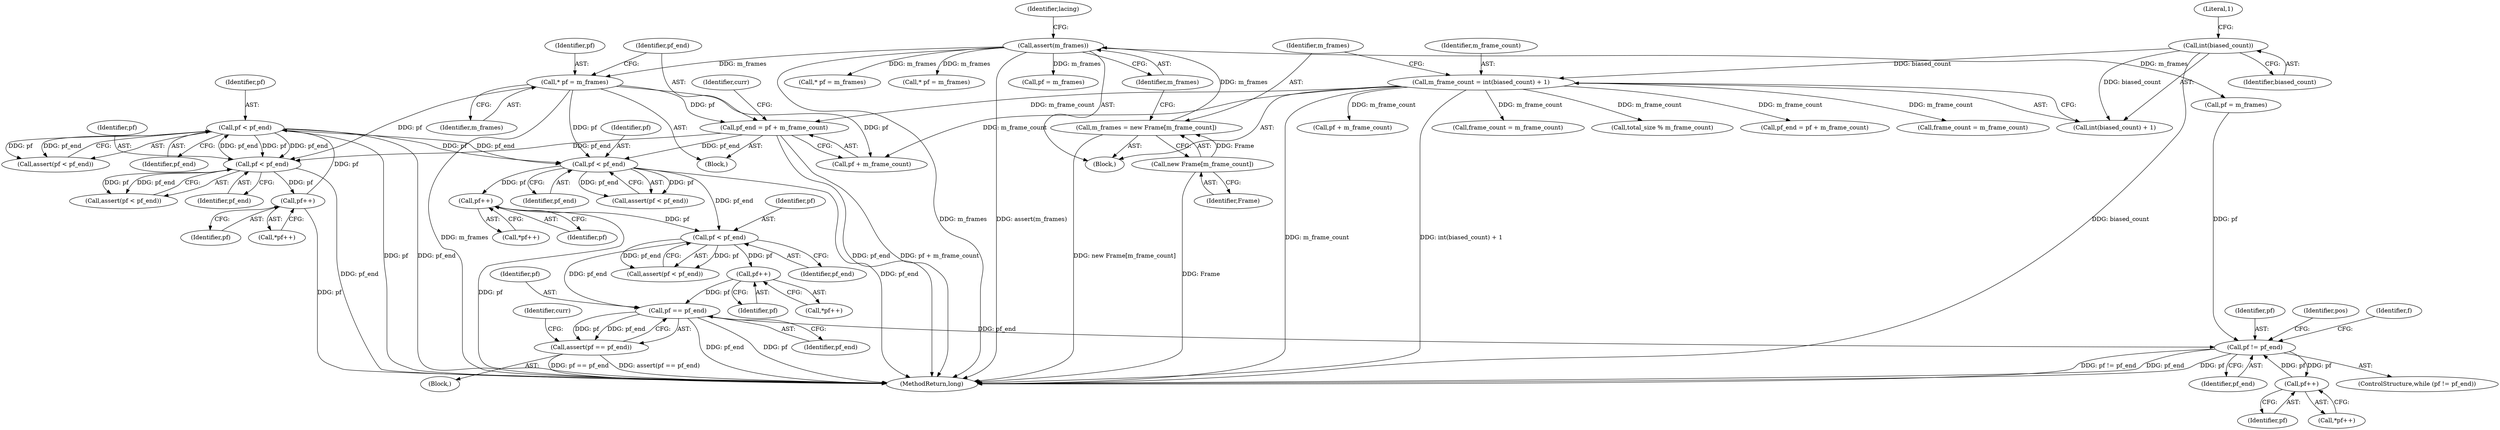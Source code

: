 digraph "1_Android_04839626ed859623901ebd3a5fd483982186b59d_174@pointer" {
"1000866" [label="(Call,pf == pf_end)"];
"1000863" [label="(Call,pf++)"];
"1000856" [label="(Call,pf < pf_end)"];
"1000839" [label="(Call,pf++)"];
"1000832" [label="(Call,pf < pf_end)"];
"1000741" [label="(Call,pf < pf_end)"];
"1000724" [label="(Call,pf++)"];
"1000717" [label="(Call,pf < pf_end)"];
"1000672" [label="(Call,* pf = m_frames)"];
"1000355" [label="(Call,assert(m_frames))"];
"1000351" [label="(Call,m_frames = new Frame[m_frame_count])"];
"1000353" [label="(Call,new Frame[m_frame_count])"];
"1000675" [label="(Call,pf_end = pf + m_frame_count)"];
"1000345" [label="(Call,m_frame_count = int(biased_count) + 1)"];
"1000348" [label="(Call,int(biased_count))"];
"1000865" [label="(Call,assert(pf == pf_end))"];
"1000908" [label="(Call,pf != pf_end)"];
"1000916" [label="(Call,pf++)"];
"1000867" [label="(Identifier,pf)"];
"1000674" [label="(Identifier,m_frames)"];
"1000741" [label="(Call,pf < pf_end)"];
"1000363" [label="(Call,* pf = m_frames)"];
"1000725" [label="(Identifier,pf)"];
"1000904" [label="(Call,pf = m_frames)"];
"1000347" [label="(Call,int(biased_count) + 1)"];
"1000864" [label="(Identifier,pf)"];
"1000831" [label="(Call,assert(pf < pf_end))"];
"1000354" [label="(Identifier,Frame)"];
"1000359" [label="(Identifier,lacing)"];
"1000345" [label="(Call,m_frame_count = int(biased_count) + 1)"];
"1000832" [label="(Call,pf < pf_end)"];
"1000858" [label="(Identifier,pf_end)"];
"1000833" [label="(Identifier,pf)"];
"1000569" [label="(Call,* pf = m_frames)"];
"1000673" [label="(Identifier,pf)"];
"1000742" [label="(Identifier,pf)"];
"1000743" [label="(Identifier,pf_end)"];
"1000351" [label="(Call,m_frames = new Frame[m_frame_count])"];
"1000839" [label="(Call,pf++)"];
"1000672" [label="(Call,* pf = m_frames)"];
"1000675" [label="(Call,pf_end = pf + m_frame_count)"];
"1000871" [label="(Identifier,curr)"];
"1000868" [label="(Identifier,pf_end)"];
"1000717" [label="(Call,pf < pf_end)"];
"1000866" [label="(Call,pf == pf_end)"];
"1000862" [label="(Call,*pf++)"];
"1000865" [label="(Call,assert(pf == pf_end))"];
"1000346" [label="(Identifier,m_frame_count)"];
"1000942" [label="(MethodReturn,long)"];
"1000719" [label="(Identifier,pf_end)"];
"1000740" [label="(Call,assert(pf < pf_end))"];
"1000500" [label="(Call,pf = m_frames)"];
"1000348" [label="(Call,int(biased_count))"];
"1000376" [label="(Call,frame_count = m_frame_count)"];
"1000550" [label="(Call,total_size % m_frame_count)"];
"1000910" [label="(Identifier,pf_end)"];
"1000840" [label="(Identifier,pf)"];
"1000863" [label="(Call,pf++)"];
"1000353" [label="(Call,new Frame[m_frame_count])"];
"1000366" [label="(Call,pf_end = pf + m_frame_count)"];
"1000122" [label="(Block,)"];
"1000856" [label="(Call,pf < pf_end)"];
"1000724" [label="(Call,pf++)"];
"1000916" [label="(Call,pf++)"];
"1000826" [label="(Block,)"];
"1000716" [label="(Call,assert(pf < pf_end))"];
"1000838" [label="(Call,*pf++)"];
"1000349" [label="(Identifier,biased_count)"];
"1000909" [label="(Identifier,pf)"];
"1000917" [label="(Identifier,pf)"];
"1000908" [label="(Call,pf != pf_end)"];
"1000356" [label="(Identifier,m_frames)"];
"1000723" [label="(Call,*pf++)"];
"1000677" [label="(Call,pf + m_frame_count)"];
"1000907" [label="(ControlStructure,while (pf != pf_end))"];
"1000855" [label="(Call,assert(pf < pf_end))"];
"1000718" [label="(Identifier,pf)"];
"1000355" [label="(Call,assert(m_frames))"];
"1000938" [label="(Identifier,pos)"];
"1000614" [label="(Block,)"];
"1000683" [label="(Identifier,curr)"];
"1000630" [label="(Call,frame_count = m_frame_count)"];
"1000352" [label="(Identifier,m_frames)"];
"1000368" [label="(Call,pf + m_frame_count)"];
"1000350" [label="(Literal,1)"];
"1000914" [label="(Identifier,f)"];
"1000915" [label="(Call,*pf++)"];
"1000857" [label="(Identifier,pf)"];
"1000834" [label="(Identifier,pf_end)"];
"1000676" [label="(Identifier,pf_end)"];
"1000866" -> "1000865"  [label="AST: "];
"1000866" -> "1000868"  [label="CFG: "];
"1000867" -> "1000866"  [label="AST: "];
"1000868" -> "1000866"  [label="AST: "];
"1000865" -> "1000866"  [label="CFG: "];
"1000866" -> "1000942"  [label="DDG: pf"];
"1000866" -> "1000942"  [label="DDG: pf_end"];
"1000866" -> "1000865"  [label="DDG: pf"];
"1000866" -> "1000865"  [label="DDG: pf_end"];
"1000863" -> "1000866"  [label="DDG: pf"];
"1000856" -> "1000866"  [label="DDG: pf_end"];
"1000866" -> "1000908"  [label="DDG: pf_end"];
"1000863" -> "1000862"  [label="AST: "];
"1000863" -> "1000864"  [label="CFG: "];
"1000864" -> "1000863"  [label="AST: "];
"1000862" -> "1000863"  [label="CFG: "];
"1000856" -> "1000863"  [label="DDG: pf"];
"1000856" -> "1000855"  [label="AST: "];
"1000856" -> "1000858"  [label="CFG: "];
"1000857" -> "1000856"  [label="AST: "];
"1000858" -> "1000856"  [label="AST: "];
"1000855" -> "1000856"  [label="CFG: "];
"1000856" -> "1000855"  [label="DDG: pf"];
"1000856" -> "1000855"  [label="DDG: pf_end"];
"1000839" -> "1000856"  [label="DDG: pf"];
"1000832" -> "1000856"  [label="DDG: pf_end"];
"1000839" -> "1000838"  [label="AST: "];
"1000839" -> "1000840"  [label="CFG: "];
"1000840" -> "1000839"  [label="AST: "];
"1000838" -> "1000839"  [label="CFG: "];
"1000839" -> "1000942"  [label="DDG: pf"];
"1000832" -> "1000839"  [label="DDG: pf"];
"1000832" -> "1000831"  [label="AST: "];
"1000832" -> "1000834"  [label="CFG: "];
"1000833" -> "1000832"  [label="AST: "];
"1000834" -> "1000832"  [label="AST: "];
"1000831" -> "1000832"  [label="CFG: "];
"1000832" -> "1000942"  [label="DDG: pf_end"];
"1000832" -> "1000831"  [label="DDG: pf"];
"1000832" -> "1000831"  [label="DDG: pf_end"];
"1000741" -> "1000832"  [label="DDG: pf"];
"1000741" -> "1000832"  [label="DDG: pf_end"];
"1000672" -> "1000832"  [label="DDG: pf"];
"1000675" -> "1000832"  [label="DDG: pf_end"];
"1000741" -> "1000740"  [label="AST: "];
"1000741" -> "1000743"  [label="CFG: "];
"1000742" -> "1000741"  [label="AST: "];
"1000743" -> "1000741"  [label="AST: "];
"1000740" -> "1000741"  [label="CFG: "];
"1000741" -> "1000942"  [label="DDG: pf"];
"1000741" -> "1000942"  [label="DDG: pf_end"];
"1000741" -> "1000717"  [label="DDG: pf"];
"1000741" -> "1000717"  [label="DDG: pf_end"];
"1000741" -> "1000740"  [label="DDG: pf"];
"1000741" -> "1000740"  [label="DDG: pf_end"];
"1000724" -> "1000741"  [label="DDG: pf"];
"1000717" -> "1000741"  [label="DDG: pf_end"];
"1000724" -> "1000723"  [label="AST: "];
"1000724" -> "1000725"  [label="CFG: "];
"1000725" -> "1000724"  [label="AST: "];
"1000723" -> "1000724"  [label="CFG: "];
"1000724" -> "1000942"  [label="DDG: pf"];
"1000717" -> "1000724"  [label="DDG: pf"];
"1000717" -> "1000716"  [label="AST: "];
"1000717" -> "1000719"  [label="CFG: "];
"1000718" -> "1000717"  [label="AST: "];
"1000719" -> "1000717"  [label="AST: "];
"1000716" -> "1000717"  [label="CFG: "];
"1000717" -> "1000942"  [label="DDG: pf_end"];
"1000717" -> "1000716"  [label="DDG: pf"];
"1000717" -> "1000716"  [label="DDG: pf_end"];
"1000672" -> "1000717"  [label="DDG: pf"];
"1000675" -> "1000717"  [label="DDG: pf_end"];
"1000672" -> "1000614"  [label="AST: "];
"1000672" -> "1000674"  [label="CFG: "];
"1000673" -> "1000672"  [label="AST: "];
"1000674" -> "1000672"  [label="AST: "];
"1000676" -> "1000672"  [label="CFG: "];
"1000672" -> "1000942"  [label="DDG: m_frames"];
"1000355" -> "1000672"  [label="DDG: m_frames"];
"1000672" -> "1000675"  [label="DDG: pf"];
"1000672" -> "1000677"  [label="DDG: pf"];
"1000355" -> "1000122"  [label="AST: "];
"1000355" -> "1000356"  [label="CFG: "];
"1000356" -> "1000355"  [label="AST: "];
"1000359" -> "1000355"  [label="CFG: "];
"1000355" -> "1000942"  [label="DDG: m_frames"];
"1000355" -> "1000942"  [label="DDG: assert(m_frames)"];
"1000351" -> "1000355"  [label="DDG: m_frames"];
"1000355" -> "1000363"  [label="DDG: m_frames"];
"1000355" -> "1000500"  [label="DDG: m_frames"];
"1000355" -> "1000569"  [label="DDG: m_frames"];
"1000355" -> "1000904"  [label="DDG: m_frames"];
"1000351" -> "1000122"  [label="AST: "];
"1000351" -> "1000353"  [label="CFG: "];
"1000352" -> "1000351"  [label="AST: "];
"1000353" -> "1000351"  [label="AST: "];
"1000356" -> "1000351"  [label="CFG: "];
"1000351" -> "1000942"  [label="DDG: new Frame[m_frame_count]"];
"1000353" -> "1000351"  [label="DDG: Frame"];
"1000353" -> "1000354"  [label="CFG: "];
"1000354" -> "1000353"  [label="AST: "];
"1000353" -> "1000942"  [label="DDG: Frame"];
"1000675" -> "1000614"  [label="AST: "];
"1000675" -> "1000677"  [label="CFG: "];
"1000676" -> "1000675"  [label="AST: "];
"1000677" -> "1000675"  [label="AST: "];
"1000683" -> "1000675"  [label="CFG: "];
"1000675" -> "1000942"  [label="DDG: pf_end"];
"1000675" -> "1000942"  [label="DDG: pf + m_frame_count"];
"1000345" -> "1000675"  [label="DDG: m_frame_count"];
"1000345" -> "1000122"  [label="AST: "];
"1000345" -> "1000347"  [label="CFG: "];
"1000346" -> "1000345"  [label="AST: "];
"1000347" -> "1000345"  [label="AST: "];
"1000352" -> "1000345"  [label="CFG: "];
"1000345" -> "1000942"  [label="DDG: int(biased_count) + 1"];
"1000345" -> "1000942"  [label="DDG: m_frame_count"];
"1000348" -> "1000345"  [label="DDG: biased_count"];
"1000345" -> "1000366"  [label="DDG: m_frame_count"];
"1000345" -> "1000368"  [label="DDG: m_frame_count"];
"1000345" -> "1000376"  [label="DDG: m_frame_count"];
"1000345" -> "1000550"  [label="DDG: m_frame_count"];
"1000345" -> "1000630"  [label="DDG: m_frame_count"];
"1000345" -> "1000677"  [label="DDG: m_frame_count"];
"1000348" -> "1000347"  [label="AST: "];
"1000348" -> "1000349"  [label="CFG: "];
"1000349" -> "1000348"  [label="AST: "];
"1000350" -> "1000348"  [label="CFG: "];
"1000348" -> "1000942"  [label="DDG: biased_count"];
"1000348" -> "1000347"  [label="DDG: biased_count"];
"1000865" -> "1000826"  [label="AST: "];
"1000871" -> "1000865"  [label="CFG: "];
"1000865" -> "1000942"  [label="DDG: pf == pf_end"];
"1000865" -> "1000942"  [label="DDG: assert(pf == pf_end)"];
"1000908" -> "1000907"  [label="AST: "];
"1000908" -> "1000910"  [label="CFG: "];
"1000909" -> "1000908"  [label="AST: "];
"1000910" -> "1000908"  [label="AST: "];
"1000914" -> "1000908"  [label="CFG: "];
"1000938" -> "1000908"  [label="CFG: "];
"1000908" -> "1000942"  [label="DDG: pf != pf_end"];
"1000908" -> "1000942"  [label="DDG: pf_end"];
"1000908" -> "1000942"  [label="DDG: pf"];
"1000904" -> "1000908"  [label="DDG: pf"];
"1000916" -> "1000908"  [label="DDG: pf"];
"1000908" -> "1000916"  [label="DDG: pf"];
"1000916" -> "1000915"  [label="AST: "];
"1000916" -> "1000917"  [label="CFG: "];
"1000917" -> "1000916"  [label="AST: "];
"1000915" -> "1000916"  [label="CFG: "];
}

